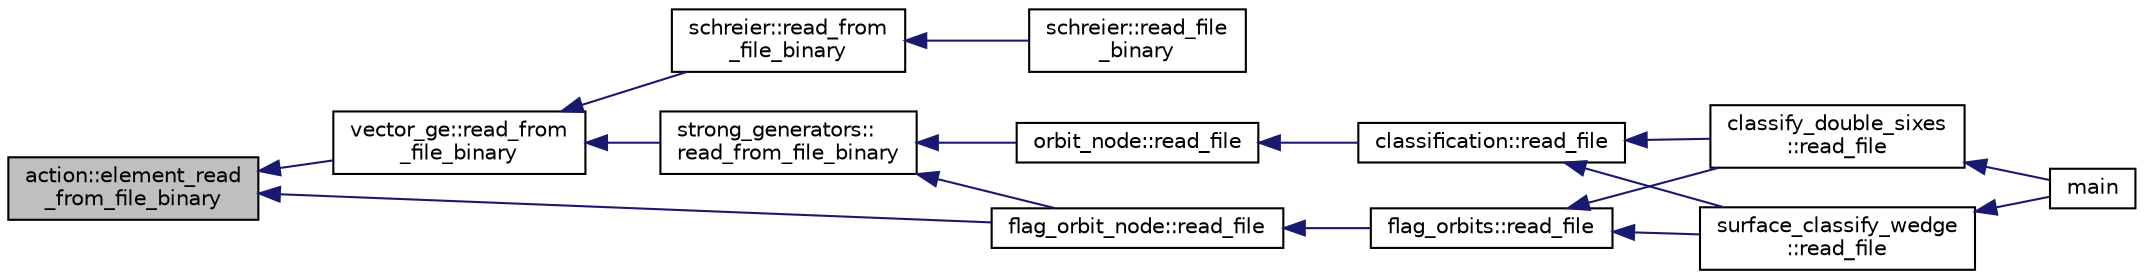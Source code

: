 digraph "action::element_read_from_file_binary"
{
  edge [fontname="Helvetica",fontsize="10",labelfontname="Helvetica",labelfontsize="10"];
  node [fontname="Helvetica",fontsize="10",shape=record];
  rankdir="LR";
  Node10026 [label="action::element_read\l_from_file_binary",height=0.2,width=0.4,color="black", fillcolor="grey75", style="filled", fontcolor="black"];
  Node10026 -> Node10027 [dir="back",color="midnightblue",fontsize="10",style="solid",fontname="Helvetica"];
  Node10027 [label="vector_ge::read_from\l_file_binary",height=0.2,width=0.4,color="black", fillcolor="white", style="filled",URL="$d4/d6e/classvector__ge.html#a949c1af00a0b724a52e1806fdb6b55e1"];
  Node10027 -> Node10028 [dir="back",color="midnightblue",fontsize="10",style="solid",fontname="Helvetica"];
  Node10028 [label="schreier::read_from\l_file_binary",height=0.2,width=0.4,color="black", fillcolor="white", style="filled",URL="$d3/dd6/classschreier.html#a603a093c7147f1ae21d5755bc7848267"];
  Node10028 -> Node10029 [dir="back",color="midnightblue",fontsize="10",style="solid",fontname="Helvetica"];
  Node10029 [label="schreier::read_file\l_binary",height=0.2,width=0.4,color="black", fillcolor="white", style="filled",URL="$d3/dd6/classschreier.html#abd32d044d2691866632d246bd5b9c3d4"];
  Node10027 -> Node10030 [dir="back",color="midnightblue",fontsize="10",style="solid",fontname="Helvetica"];
  Node10030 [label="strong_generators::\lread_from_file_binary",height=0.2,width=0.4,color="black", fillcolor="white", style="filled",URL="$dc/d09/classstrong__generators.html#a2e0e07b3f0ac104178984a1ecf8d0328"];
  Node10030 -> Node10031 [dir="back",color="midnightblue",fontsize="10",style="solid",fontname="Helvetica"];
  Node10031 [label="flag_orbit_node::read_file",height=0.2,width=0.4,color="black", fillcolor="white", style="filled",URL="$df/dd1/classflag__orbit__node.html#af6cfd0a35302543f30c04e95bce83bc4"];
  Node10031 -> Node10032 [dir="back",color="midnightblue",fontsize="10",style="solid",fontname="Helvetica"];
  Node10032 [label="flag_orbits::read_file",height=0.2,width=0.4,color="black", fillcolor="white", style="filled",URL="$d4/d77/classflag__orbits.html#af039682144f9ad076b151a3307990486"];
  Node10032 -> Node10033 [dir="back",color="midnightblue",fontsize="10",style="solid",fontname="Helvetica"];
  Node10033 [label="classify_double_sixes\l::read_file",height=0.2,width=0.4,color="black", fillcolor="white", style="filled",URL="$dd/d23/classclassify__double__sixes.html#a0d027bc3d7ee6dc9dcbd82201c311faf"];
  Node10033 -> Node10034 [dir="back",color="midnightblue",fontsize="10",style="solid",fontname="Helvetica"];
  Node10034 [label="main",height=0.2,width=0.4,color="black", fillcolor="white", style="filled",URL="$df/df8/surface__classify_8_c.html#a217dbf8b442f20279ea00b898af96f52"];
  Node10032 -> Node10035 [dir="back",color="midnightblue",fontsize="10",style="solid",fontname="Helvetica"];
  Node10035 [label="surface_classify_wedge\l::read_file",height=0.2,width=0.4,color="black", fillcolor="white", style="filled",URL="$d7/d5c/classsurface__classify__wedge.html#ae7f4241b6bbd5cd64c84a96fb613e8b6"];
  Node10035 -> Node10034 [dir="back",color="midnightblue",fontsize="10",style="solid",fontname="Helvetica"];
  Node10030 -> Node10036 [dir="back",color="midnightblue",fontsize="10",style="solid",fontname="Helvetica"];
  Node10036 [label="orbit_node::read_file",height=0.2,width=0.4,color="black", fillcolor="white", style="filled",URL="$de/df0/classorbit__node.html#a25962200ff16e51b7189e516e92a81af"];
  Node10036 -> Node10037 [dir="back",color="midnightblue",fontsize="10",style="solid",fontname="Helvetica"];
  Node10037 [label="classification::read_file",height=0.2,width=0.4,color="black", fillcolor="white", style="filled",URL="$d0/dff/classclassification.html#a6bc81afec480f7f7a928a23f1f4cae1a"];
  Node10037 -> Node10033 [dir="back",color="midnightblue",fontsize="10",style="solid",fontname="Helvetica"];
  Node10037 -> Node10035 [dir="back",color="midnightblue",fontsize="10",style="solid",fontname="Helvetica"];
  Node10026 -> Node10031 [dir="back",color="midnightblue",fontsize="10",style="solid",fontname="Helvetica"];
}
